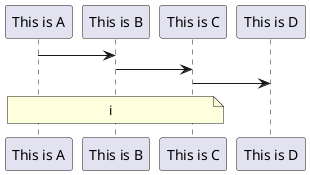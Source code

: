 {
  "sha1": "of5asi7jh2nrd5f80b05rpkb4rai7jt",
  "insertion": {
    "when": "2024-06-04T17:28:39.804Z",
    "user": "plantuml@gmail.com"
  }
}
@startuml
participant A as "This is A"
participant B as "This is B"
participant C as "This is C"
participant D as "This is D"
A -> B
B -> C
C -> D
note over A,C : i
@enduml
